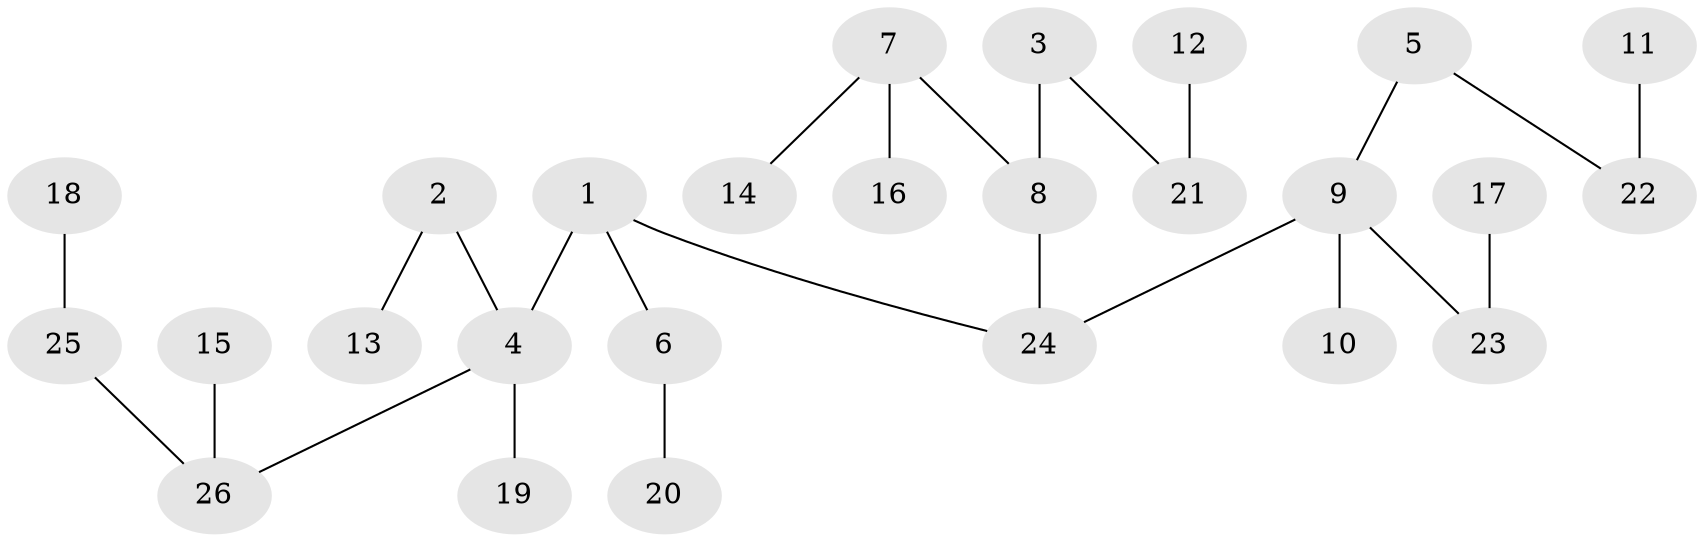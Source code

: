 // original degree distribution, {4: 0.09803921568627451, 3: 0.13725490196078433, 2: 0.3137254901960784, 5: 0.0196078431372549, 1: 0.43137254901960786}
// Generated by graph-tools (version 1.1) at 2025/02/03/09/25 03:02:17]
// undirected, 26 vertices, 25 edges
graph export_dot {
graph [start="1"]
  node [color=gray90,style=filled];
  1;
  2;
  3;
  4;
  5;
  6;
  7;
  8;
  9;
  10;
  11;
  12;
  13;
  14;
  15;
  16;
  17;
  18;
  19;
  20;
  21;
  22;
  23;
  24;
  25;
  26;
  1 -- 4 [weight=1.0];
  1 -- 6 [weight=1.0];
  1 -- 24 [weight=1.0];
  2 -- 4 [weight=1.0];
  2 -- 13 [weight=1.0];
  3 -- 8 [weight=1.0];
  3 -- 21 [weight=1.0];
  4 -- 19 [weight=1.0];
  4 -- 26 [weight=1.0];
  5 -- 9 [weight=1.0];
  5 -- 22 [weight=1.0];
  6 -- 20 [weight=1.0];
  7 -- 8 [weight=1.0];
  7 -- 14 [weight=1.0];
  7 -- 16 [weight=1.0];
  8 -- 24 [weight=1.0];
  9 -- 10 [weight=1.0];
  9 -- 23 [weight=1.0];
  9 -- 24 [weight=1.0];
  11 -- 22 [weight=1.0];
  12 -- 21 [weight=1.0];
  15 -- 26 [weight=1.0];
  17 -- 23 [weight=1.0];
  18 -- 25 [weight=1.0];
  25 -- 26 [weight=1.0];
}
